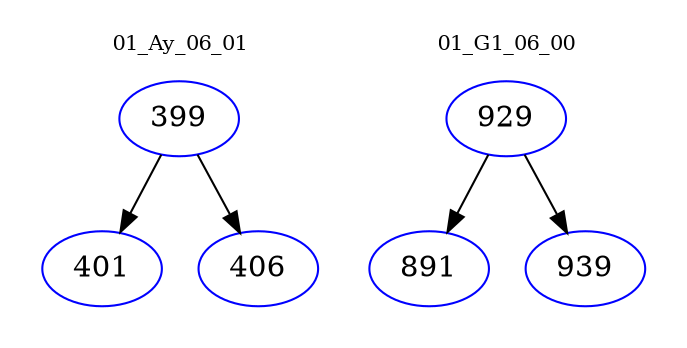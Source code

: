digraph{
subgraph cluster_0 {
color = white
label = "01_Ay_06_01";
fontsize=10;
T0_399 [label="399", color="blue"]
T0_399 -> T0_401 [color="black"]
T0_401 [label="401", color="blue"]
T0_399 -> T0_406 [color="black"]
T0_406 [label="406", color="blue"]
}
subgraph cluster_1 {
color = white
label = "01_G1_06_00";
fontsize=10;
T1_929 [label="929", color="blue"]
T1_929 -> T1_891 [color="black"]
T1_891 [label="891", color="blue"]
T1_929 -> T1_939 [color="black"]
T1_939 [label="939", color="blue"]
}
}
